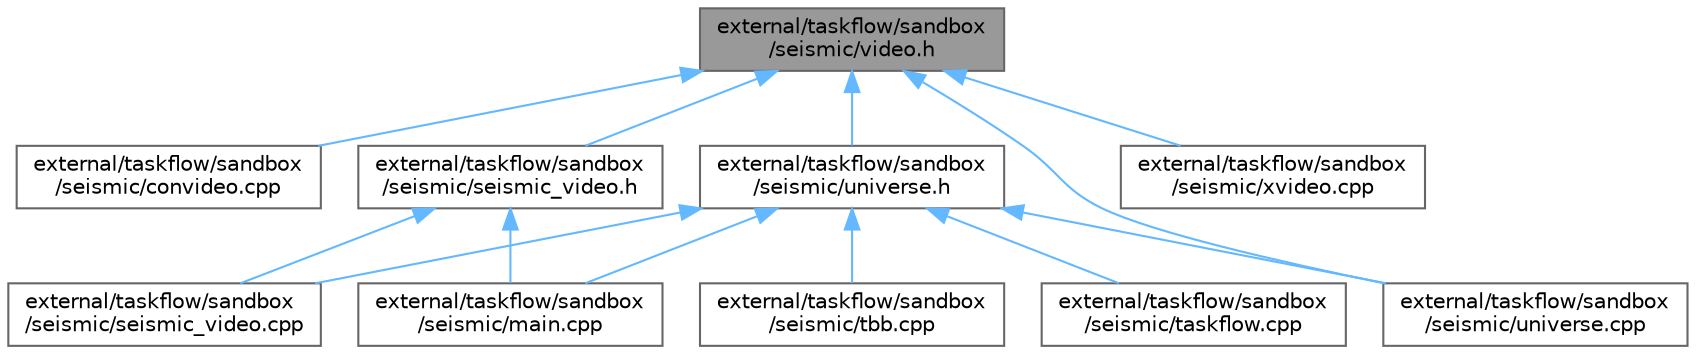 digraph "external/taskflow/sandbox/seismic/video.h"
{
 // LATEX_PDF_SIZE
  bgcolor="transparent";
  edge [fontname=Helvetica,fontsize=10,labelfontname=Helvetica,labelfontsize=10];
  node [fontname=Helvetica,fontsize=10,shape=box,height=0.2,width=0.4];
  Node1 [id="Node000001",label="external/taskflow/sandbox\l/seismic/video.h",height=0.2,width=0.4,color="gray40", fillcolor="grey60", style="filled", fontcolor="black",tooltip=" "];
  Node1 -> Node2 [id="edge13_Node000001_Node000002",dir="back",color="steelblue1",style="solid",tooltip=" "];
  Node2 [id="Node000002",label="external/taskflow/sandbox\l/seismic/convideo.cpp",height=0.2,width=0.4,color="grey40", fillcolor="white", style="filled",URL="$sandbox_2seismic_2convideo_8cpp.html",tooltip=" "];
  Node1 -> Node3 [id="edge14_Node000001_Node000003",dir="back",color="steelblue1",style="solid",tooltip=" "];
  Node3 [id="Node000003",label="external/taskflow/sandbox\l/seismic/seismic_video.h",height=0.2,width=0.4,color="grey40", fillcolor="white", style="filled",URL="$sandbox_2seismic_2seismic__video_8h.html",tooltip=" "];
  Node3 -> Node4 [id="edge15_Node000003_Node000004",dir="back",color="steelblue1",style="solid",tooltip=" "];
  Node4 [id="Node000004",label="external/taskflow/sandbox\l/seismic/main.cpp",height=0.2,width=0.4,color="grey40", fillcolor="white", style="filled",URL="$external_2taskflow_2sandbox_2seismic_2main_8cpp.html",tooltip=" "];
  Node3 -> Node5 [id="edge16_Node000003_Node000005",dir="back",color="steelblue1",style="solid",tooltip=" "];
  Node5 [id="Node000005",label="external/taskflow/sandbox\l/seismic/seismic_video.cpp",height=0.2,width=0.4,color="grey40", fillcolor="white", style="filled",URL="$sandbox_2seismic_2seismic__video_8cpp.html",tooltip=" "];
  Node1 -> Node6 [id="edge17_Node000001_Node000006",dir="back",color="steelblue1",style="solid",tooltip=" "];
  Node6 [id="Node000006",label="external/taskflow/sandbox\l/seismic/universe.cpp",height=0.2,width=0.4,color="grey40", fillcolor="white", style="filled",URL="$sandbox_2seismic_2universe_8cpp.html",tooltip=" "];
  Node1 -> Node7 [id="edge18_Node000001_Node000007",dir="back",color="steelblue1",style="solid",tooltip=" "];
  Node7 [id="Node000007",label="external/taskflow/sandbox\l/seismic/universe.h",height=0.2,width=0.4,color="grey40", fillcolor="white", style="filled",URL="$sandbox_2seismic_2universe_8h.html",tooltip=" "];
  Node7 -> Node4 [id="edge19_Node000007_Node000004",dir="back",color="steelblue1",style="solid",tooltip=" "];
  Node7 -> Node5 [id="edge20_Node000007_Node000005",dir="back",color="steelblue1",style="solid",tooltip=" "];
  Node7 -> Node8 [id="edge21_Node000007_Node000008",dir="back",color="steelblue1",style="solid",tooltip=" "];
  Node8 [id="Node000008",label="external/taskflow/sandbox\l/seismic/taskflow.cpp",height=0.2,width=0.4,color="grey40", fillcolor="white", style="filled",URL="$sandbox_2seismic_2taskflow_8cpp.html",tooltip=" "];
  Node7 -> Node9 [id="edge22_Node000007_Node000009",dir="back",color="steelblue1",style="solid",tooltip=" "];
  Node9 [id="Node000009",label="external/taskflow/sandbox\l/seismic/tbb.cpp",height=0.2,width=0.4,color="grey40", fillcolor="white", style="filled",URL="$sandbox_2seismic_2tbb_8cpp.html",tooltip=" "];
  Node7 -> Node6 [id="edge23_Node000007_Node000006",dir="back",color="steelblue1",style="solid",tooltip=" "];
  Node1 -> Node10 [id="edge24_Node000001_Node000010",dir="back",color="steelblue1",style="solid",tooltip=" "];
  Node10 [id="Node000010",label="external/taskflow/sandbox\l/seismic/xvideo.cpp",height=0.2,width=0.4,color="grey40", fillcolor="white", style="filled",URL="$sandbox_2seismic_2xvideo_8cpp.html",tooltip=" "];
}
